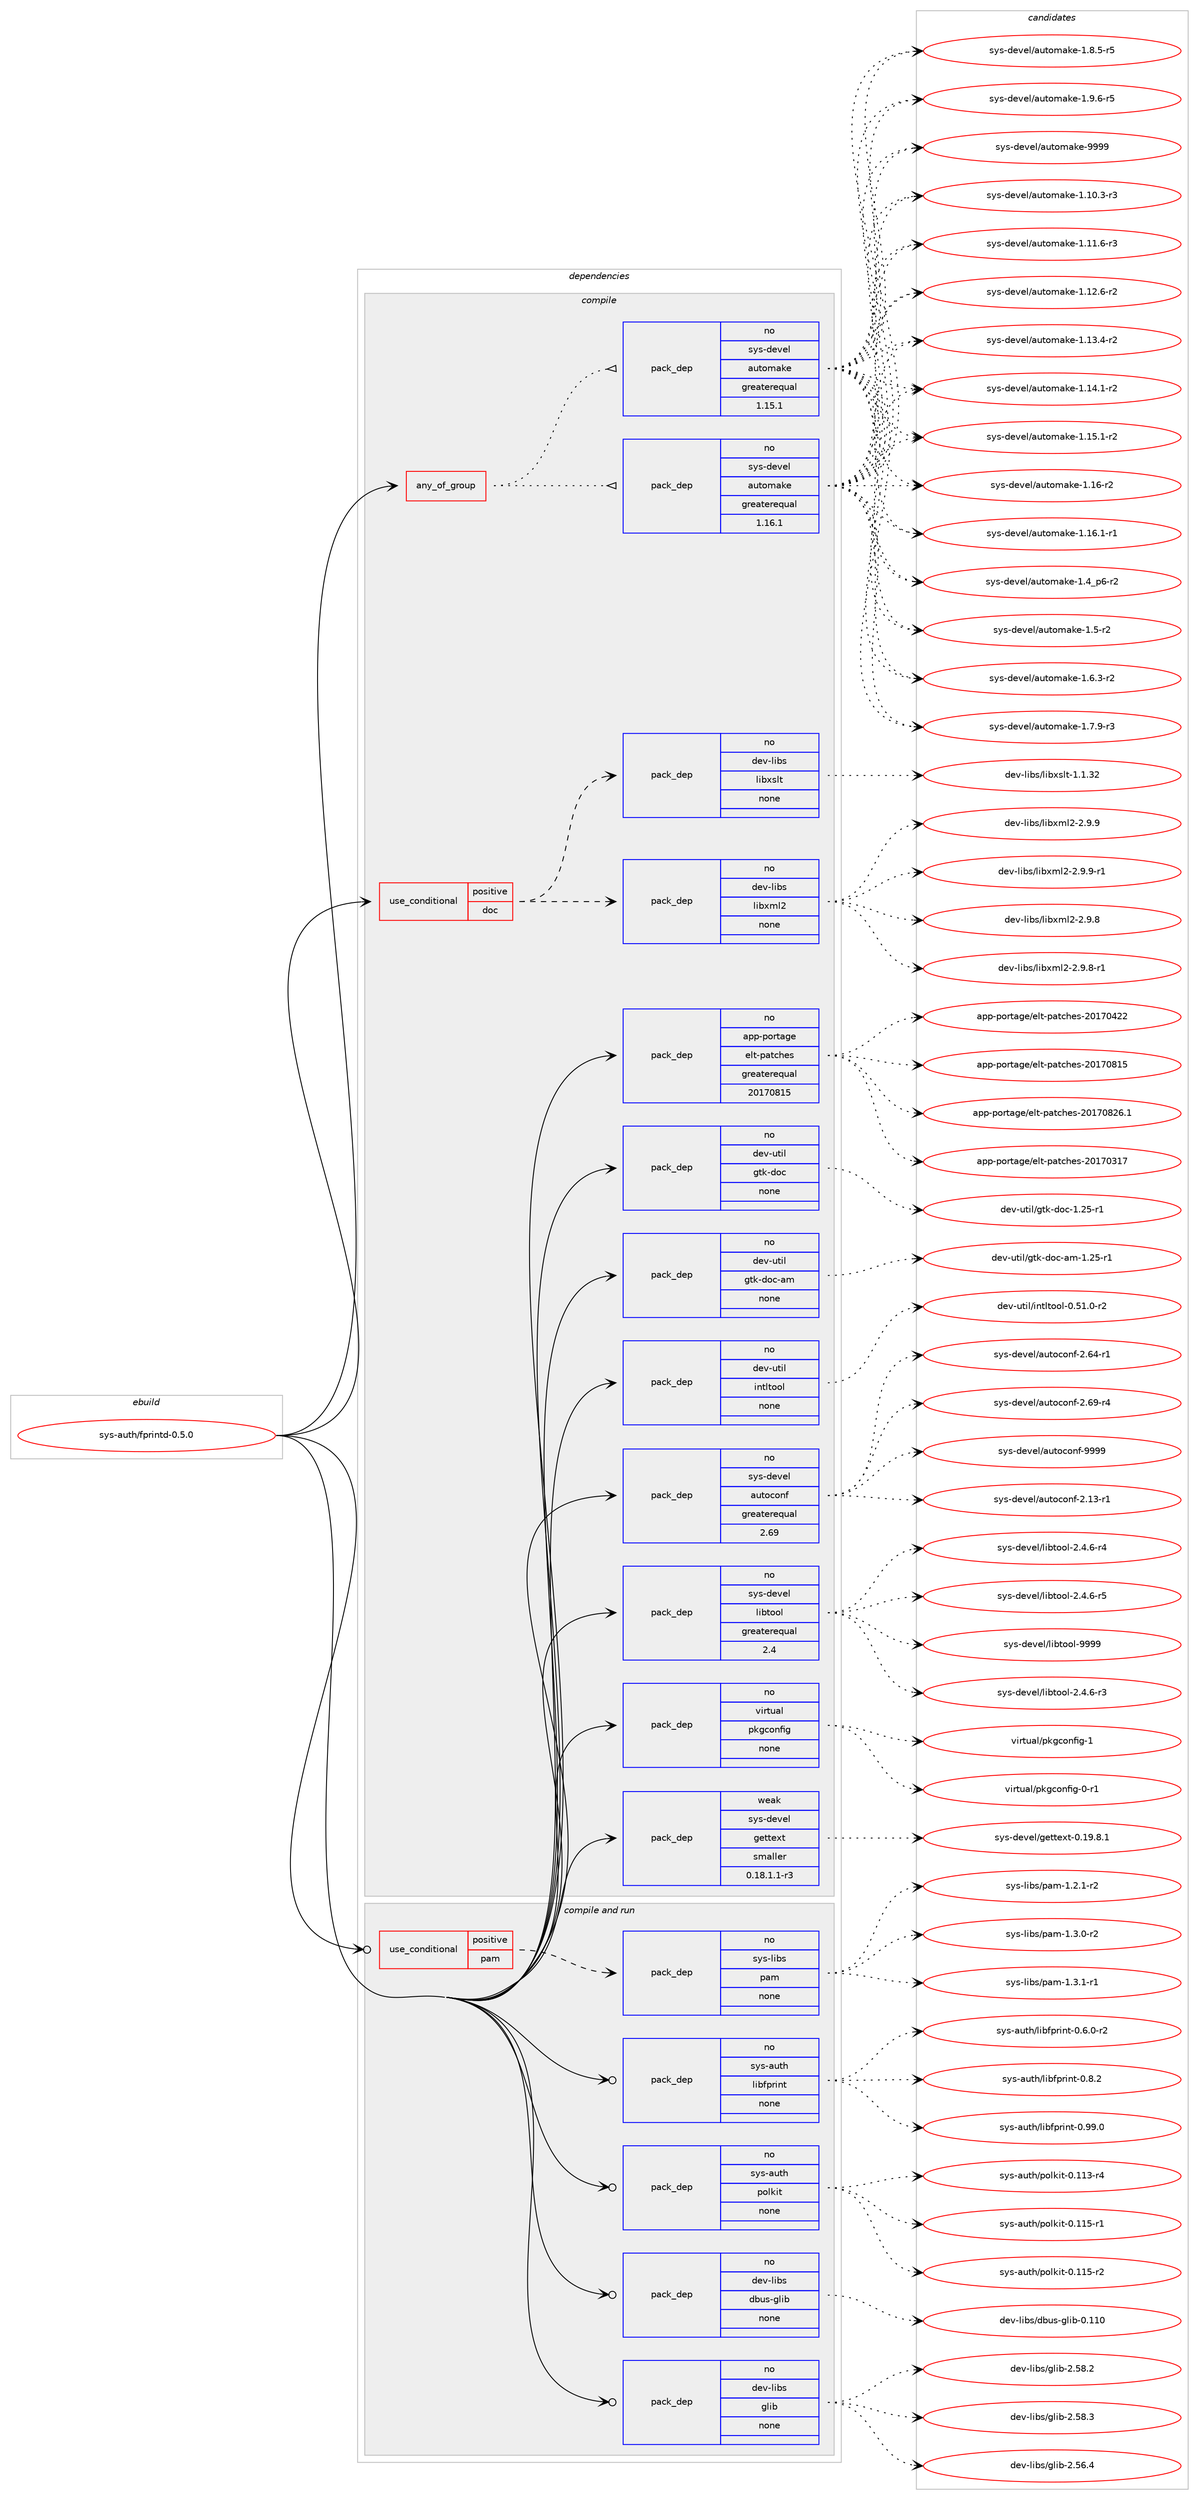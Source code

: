 digraph prolog {

# *************
# Graph options
# *************

newrank=true;
concentrate=true;
compound=true;
graph [rankdir=LR,fontname=Helvetica,fontsize=10,ranksep=1.5];#, ranksep=2.5, nodesep=0.2];
edge  [arrowhead=vee];
node  [fontname=Helvetica,fontsize=10];

# **********
# The ebuild
# **********

subgraph cluster_leftcol {
color=gray;
rank=same;
label=<<i>ebuild</i>>;
id [label="sys-auth/fprintd-0.5.0", color=red, width=4, href="../sys-auth/fprintd-0.5.0.svg"];
}

# ****************
# The dependencies
# ****************

subgraph cluster_midcol {
color=gray;
label=<<i>dependencies</i>>;
subgraph cluster_compile {
fillcolor="#eeeeee";
style=filled;
label=<<i>compile</i>>;
subgraph any27208 {
dependency1716540 [label=<<TABLE BORDER="0" CELLBORDER="1" CELLSPACING="0" CELLPADDING="4"><TR><TD CELLPADDING="10">any_of_group</TD></TR></TABLE>>, shape=none, color=red];subgraph pack1230788 {
dependency1716541 [label=<<TABLE BORDER="0" CELLBORDER="1" CELLSPACING="0" CELLPADDING="4" WIDTH="220"><TR><TD ROWSPAN="6" CELLPADDING="30">pack_dep</TD></TR><TR><TD WIDTH="110">no</TD></TR><TR><TD>sys-devel</TD></TR><TR><TD>automake</TD></TR><TR><TD>greaterequal</TD></TR><TR><TD>1.16.1</TD></TR></TABLE>>, shape=none, color=blue];
}
dependency1716540:e -> dependency1716541:w [weight=20,style="dotted",arrowhead="oinv"];
subgraph pack1230789 {
dependency1716542 [label=<<TABLE BORDER="0" CELLBORDER="1" CELLSPACING="0" CELLPADDING="4" WIDTH="220"><TR><TD ROWSPAN="6" CELLPADDING="30">pack_dep</TD></TR><TR><TD WIDTH="110">no</TD></TR><TR><TD>sys-devel</TD></TR><TR><TD>automake</TD></TR><TR><TD>greaterequal</TD></TR><TR><TD>1.15.1</TD></TR></TABLE>>, shape=none, color=blue];
}
dependency1716540:e -> dependency1716542:w [weight=20,style="dotted",arrowhead="oinv"];
}
id:e -> dependency1716540:w [weight=20,style="solid",arrowhead="vee"];
subgraph cond457667 {
dependency1716543 [label=<<TABLE BORDER="0" CELLBORDER="1" CELLSPACING="0" CELLPADDING="4"><TR><TD ROWSPAN="3" CELLPADDING="10">use_conditional</TD></TR><TR><TD>positive</TD></TR><TR><TD>doc</TD></TR></TABLE>>, shape=none, color=red];
subgraph pack1230790 {
dependency1716544 [label=<<TABLE BORDER="0" CELLBORDER="1" CELLSPACING="0" CELLPADDING="4" WIDTH="220"><TR><TD ROWSPAN="6" CELLPADDING="30">pack_dep</TD></TR><TR><TD WIDTH="110">no</TD></TR><TR><TD>dev-libs</TD></TR><TR><TD>libxml2</TD></TR><TR><TD>none</TD></TR><TR><TD></TD></TR></TABLE>>, shape=none, color=blue];
}
dependency1716543:e -> dependency1716544:w [weight=20,style="dashed",arrowhead="vee"];
subgraph pack1230791 {
dependency1716545 [label=<<TABLE BORDER="0" CELLBORDER="1" CELLSPACING="0" CELLPADDING="4" WIDTH="220"><TR><TD ROWSPAN="6" CELLPADDING="30">pack_dep</TD></TR><TR><TD WIDTH="110">no</TD></TR><TR><TD>dev-libs</TD></TR><TR><TD>libxslt</TD></TR><TR><TD>none</TD></TR><TR><TD></TD></TR></TABLE>>, shape=none, color=blue];
}
dependency1716543:e -> dependency1716545:w [weight=20,style="dashed",arrowhead="vee"];
}
id:e -> dependency1716543:w [weight=20,style="solid",arrowhead="vee"];
subgraph pack1230792 {
dependency1716546 [label=<<TABLE BORDER="0" CELLBORDER="1" CELLSPACING="0" CELLPADDING="4" WIDTH="220"><TR><TD ROWSPAN="6" CELLPADDING="30">pack_dep</TD></TR><TR><TD WIDTH="110">no</TD></TR><TR><TD>app-portage</TD></TR><TR><TD>elt-patches</TD></TR><TR><TD>greaterequal</TD></TR><TR><TD>20170815</TD></TR></TABLE>>, shape=none, color=blue];
}
id:e -> dependency1716546:w [weight=20,style="solid",arrowhead="vee"];
subgraph pack1230793 {
dependency1716547 [label=<<TABLE BORDER="0" CELLBORDER="1" CELLSPACING="0" CELLPADDING="4" WIDTH="220"><TR><TD ROWSPAN="6" CELLPADDING="30">pack_dep</TD></TR><TR><TD WIDTH="110">no</TD></TR><TR><TD>dev-util</TD></TR><TR><TD>gtk-doc</TD></TR><TR><TD>none</TD></TR><TR><TD></TD></TR></TABLE>>, shape=none, color=blue];
}
id:e -> dependency1716547:w [weight=20,style="solid",arrowhead="vee"];
subgraph pack1230794 {
dependency1716548 [label=<<TABLE BORDER="0" CELLBORDER="1" CELLSPACING="0" CELLPADDING="4" WIDTH="220"><TR><TD ROWSPAN="6" CELLPADDING="30">pack_dep</TD></TR><TR><TD WIDTH="110">no</TD></TR><TR><TD>dev-util</TD></TR><TR><TD>gtk-doc-am</TD></TR><TR><TD>none</TD></TR><TR><TD></TD></TR></TABLE>>, shape=none, color=blue];
}
id:e -> dependency1716548:w [weight=20,style="solid",arrowhead="vee"];
subgraph pack1230795 {
dependency1716549 [label=<<TABLE BORDER="0" CELLBORDER="1" CELLSPACING="0" CELLPADDING="4" WIDTH="220"><TR><TD ROWSPAN="6" CELLPADDING="30">pack_dep</TD></TR><TR><TD WIDTH="110">no</TD></TR><TR><TD>dev-util</TD></TR><TR><TD>intltool</TD></TR><TR><TD>none</TD></TR><TR><TD></TD></TR></TABLE>>, shape=none, color=blue];
}
id:e -> dependency1716549:w [weight=20,style="solid",arrowhead="vee"];
subgraph pack1230796 {
dependency1716550 [label=<<TABLE BORDER="0" CELLBORDER="1" CELLSPACING="0" CELLPADDING="4" WIDTH="220"><TR><TD ROWSPAN="6" CELLPADDING="30">pack_dep</TD></TR><TR><TD WIDTH="110">no</TD></TR><TR><TD>sys-devel</TD></TR><TR><TD>autoconf</TD></TR><TR><TD>greaterequal</TD></TR><TR><TD>2.69</TD></TR></TABLE>>, shape=none, color=blue];
}
id:e -> dependency1716550:w [weight=20,style="solid",arrowhead="vee"];
subgraph pack1230797 {
dependency1716551 [label=<<TABLE BORDER="0" CELLBORDER="1" CELLSPACING="0" CELLPADDING="4" WIDTH="220"><TR><TD ROWSPAN="6" CELLPADDING="30">pack_dep</TD></TR><TR><TD WIDTH="110">no</TD></TR><TR><TD>sys-devel</TD></TR><TR><TD>libtool</TD></TR><TR><TD>greaterequal</TD></TR><TR><TD>2.4</TD></TR></TABLE>>, shape=none, color=blue];
}
id:e -> dependency1716551:w [weight=20,style="solid",arrowhead="vee"];
subgraph pack1230798 {
dependency1716552 [label=<<TABLE BORDER="0" CELLBORDER="1" CELLSPACING="0" CELLPADDING="4" WIDTH="220"><TR><TD ROWSPAN="6" CELLPADDING="30">pack_dep</TD></TR><TR><TD WIDTH="110">no</TD></TR><TR><TD>virtual</TD></TR><TR><TD>pkgconfig</TD></TR><TR><TD>none</TD></TR><TR><TD></TD></TR></TABLE>>, shape=none, color=blue];
}
id:e -> dependency1716552:w [weight=20,style="solid",arrowhead="vee"];
subgraph pack1230799 {
dependency1716553 [label=<<TABLE BORDER="0" CELLBORDER="1" CELLSPACING="0" CELLPADDING="4" WIDTH="220"><TR><TD ROWSPAN="6" CELLPADDING="30">pack_dep</TD></TR><TR><TD WIDTH="110">weak</TD></TR><TR><TD>sys-devel</TD></TR><TR><TD>gettext</TD></TR><TR><TD>smaller</TD></TR><TR><TD>0.18.1.1-r3</TD></TR></TABLE>>, shape=none, color=blue];
}
id:e -> dependency1716553:w [weight=20,style="solid",arrowhead="vee"];
}
subgraph cluster_compileandrun {
fillcolor="#eeeeee";
style=filled;
label=<<i>compile and run</i>>;
subgraph cond457668 {
dependency1716554 [label=<<TABLE BORDER="0" CELLBORDER="1" CELLSPACING="0" CELLPADDING="4"><TR><TD ROWSPAN="3" CELLPADDING="10">use_conditional</TD></TR><TR><TD>positive</TD></TR><TR><TD>pam</TD></TR></TABLE>>, shape=none, color=red];
subgraph pack1230800 {
dependency1716555 [label=<<TABLE BORDER="0" CELLBORDER="1" CELLSPACING="0" CELLPADDING="4" WIDTH="220"><TR><TD ROWSPAN="6" CELLPADDING="30">pack_dep</TD></TR><TR><TD WIDTH="110">no</TD></TR><TR><TD>sys-libs</TD></TR><TR><TD>pam</TD></TR><TR><TD>none</TD></TR><TR><TD></TD></TR></TABLE>>, shape=none, color=blue];
}
dependency1716554:e -> dependency1716555:w [weight=20,style="dashed",arrowhead="vee"];
}
id:e -> dependency1716554:w [weight=20,style="solid",arrowhead="odotvee"];
subgraph pack1230801 {
dependency1716556 [label=<<TABLE BORDER="0" CELLBORDER="1" CELLSPACING="0" CELLPADDING="4" WIDTH="220"><TR><TD ROWSPAN="6" CELLPADDING="30">pack_dep</TD></TR><TR><TD WIDTH="110">no</TD></TR><TR><TD>dev-libs</TD></TR><TR><TD>dbus-glib</TD></TR><TR><TD>none</TD></TR><TR><TD></TD></TR></TABLE>>, shape=none, color=blue];
}
id:e -> dependency1716556:w [weight=20,style="solid",arrowhead="odotvee"];
subgraph pack1230802 {
dependency1716557 [label=<<TABLE BORDER="0" CELLBORDER="1" CELLSPACING="0" CELLPADDING="4" WIDTH="220"><TR><TD ROWSPAN="6" CELLPADDING="30">pack_dep</TD></TR><TR><TD WIDTH="110">no</TD></TR><TR><TD>dev-libs</TD></TR><TR><TD>glib</TD></TR><TR><TD>none</TD></TR><TR><TD></TD></TR></TABLE>>, shape=none, color=blue];
}
id:e -> dependency1716557:w [weight=20,style="solid",arrowhead="odotvee"];
subgraph pack1230803 {
dependency1716558 [label=<<TABLE BORDER="0" CELLBORDER="1" CELLSPACING="0" CELLPADDING="4" WIDTH="220"><TR><TD ROWSPAN="6" CELLPADDING="30">pack_dep</TD></TR><TR><TD WIDTH="110">no</TD></TR><TR><TD>sys-auth</TD></TR><TR><TD>libfprint</TD></TR><TR><TD>none</TD></TR><TR><TD></TD></TR></TABLE>>, shape=none, color=blue];
}
id:e -> dependency1716558:w [weight=20,style="solid",arrowhead="odotvee"];
subgraph pack1230804 {
dependency1716559 [label=<<TABLE BORDER="0" CELLBORDER="1" CELLSPACING="0" CELLPADDING="4" WIDTH="220"><TR><TD ROWSPAN="6" CELLPADDING="30">pack_dep</TD></TR><TR><TD WIDTH="110">no</TD></TR><TR><TD>sys-auth</TD></TR><TR><TD>polkit</TD></TR><TR><TD>none</TD></TR><TR><TD></TD></TR></TABLE>>, shape=none, color=blue];
}
id:e -> dependency1716559:w [weight=20,style="solid",arrowhead="odotvee"];
}
subgraph cluster_run {
fillcolor="#eeeeee";
style=filled;
label=<<i>run</i>>;
}
}

# **************
# The candidates
# **************

subgraph cluster_choices {
rank=same;
color=gray;
label=<<i>candidates</i>>;

subgraph choice1230788 {
color=black;
nodesep=1;
choice11512111545100101118101108479711711611110997107101454946494846514511451 [label="sys-devel/automake-1.10.3-r3", color=red, width=4,href="../sys-devel/automake-1.10.3-r3.svg"];
choice11512111545100101118101108479711711611110997107101454946494946544511451 [label="sys-devel/automake-1.11.6-r3", color=red, width=4,href="../sys-devel/automake-1.11.6-r3.svg"];
choice11512111545100101118101108479711711611110997107101454946495046544511450 [label="sys-devel/automake-1.12.6-r2", color=red, width=4,href="../sys-devel/automake-1.12.6-r2.svg"];
choice11512111545100101118101108479711711611110997107101454946495146524511450 [label="sys-devel/automake-1.13.4-r2", color=red, width=4,href="../sys-devel/automake-1.13.4-r2.svg"];
choice11512111545100101118101108479711711611110997107101454946495246494511450 [label="sys-devel/automake-1.14.1-r2", color=red, width=4,href="../sys-devel/automake-1.14.1-r2.svg"];
choice11512111545100101118101108479711711611110997107101454946495346494511450 [label="sys-devel/automake-1.15.1-r2", color=red, width=4,href="../sys-devel/automake-1.15.1-r2.svg"];
choice1151211154510010111810110847971171161111099710710145494649544511450 [label="sys-devel/automake-1.16-r2", color=red, width=4,href="../sys-devel/automake-1.16-r2.svg"];
choice11512111545100101118101108479711711611110997107101454946495446494511449 [label="sys-devel/automake-1.16.1-r1", color=red, width=4,href="../sys-devel/automake-1.16.1-r1.svg"];
choice115121115451001011181011084797117116111109971071014549465295112544511450 [label="sys-devel/automake-1.4_p6-r2", color=red, width=4,href="../sys-devel/automake-1.4_p6-r2.svg"];
choice11512111545100101118101108479711711611110997107101454946534511450 [label="sys-devel/automake-1.5-r2", color=red, width=4,href="../sys-devel/automake-1.5-r2.svg"];
choice115121115451001011181011084797117116111109971071014549465446514511450 [label="sys-devel/automake-1.6.3-r2", color=red, width=4,href="../sys-devel/automake-1.6.3-r2.svg"];
choice115121115451001011181011084797117116111109971071014549465546574511451 [label="sys-devel/automake-1.7.9-r3", color=red, width=4,href="../sys-devel/automake-1.7.9-r3.svg"];
choice115121115451001011181011084797117116111109971071014549465646534511453 [label="sys-devel/automake-1.8.5-r5", color=red, width=4,href="../sys-devel/automake-1.8.5-r5.svg"];
choice115121115451001011181011084797117116111109971071014549465746544511453 [label="sys-devel/automake-1.9.6-r5", color=red, width=4,href="../sys-devel/automake-1.9.6-r5.svg"];
choice115121115451001011181011084797117116111109971071014557575757 [label="sys-devel/automake-9999", color=red, width=4,href="../sys-devel/automake-9999.svg"];
dependency1716541:e -> choice11512111545100101118101108479711711611110997107101454946494846514511451:w [style=dotted,weight="100"];
dependency1716541:e -> choice11512111545100101118101108479711711611110997107101454946494946544511451:w [style=dotted,weight="100"];
dependency1716541:e -> choice11512111545100101118101108479711711611110997107101454946495046544511450:w [style=dotted,weight="100"];
dependency1716541:e -> choice11512111545100101118101108479711711611110997107101454946495146524511450:w [style=dotted,weight="100"];
dependency1716541:e -> choice11512111545100101118101108479711711611110997107101454946495246494511450:w [style=dotted,weight="100"];
dependency1716541:e -> choice11512111545100101118101108479711711611110997107101454946495346494511450:w [style=dotted,weight="100"];
dependency1716541:e -> choice1151211154510010111810110847971171161111099710710145494649544511450:w [style=dotted,weight="100"];
dependency1716541:e -> choice11512111545100101118101108479711711611110997107101454946495446494511449:w [style=dotted,weight="100"];
dependency1716541:e -> choice115121115451001011181011084797117116111109971071014549465295112544511450:w [style=dotted,weight="100"];
dependency1716541:e -> choice11512111545100101118101108479711711611110997107101454946534511450:w [style=dotted,weight="100"];
dependency1716541:e -> choice115121115451001011181011084797117116111109971071014549465446514511450:w [style=dotted,weight="100"];
dependency1716541:e -> choice115121115451001011181011084797117116111109971071014549465546574511451:w [style=dotted,weight="100"];
dependency1716541:e -> choice115121115451001011181011084797117116111109971071014549465646534511453:w [style=dotted,weight="100"];
dependency1716541:e -> choice115121115451001011181011084797117116111109971071014549465746544511453:w [style=dotted,weight="100"];
dependency1716541:e -> choice115121115451001011181011084797117116111109971071014557575757:w [style=dotted,weight="100"];
}
subgraph choice1230789 {
color=black;
nodesep=1;
choice11512111545100101118101108479711711611110997107101454946494846514511451 [label="sys-devel/automake-1.10.3-r3", color=red, width=4,href="../sys-devel/automake-1.10.3-r3.svg"];
choice11512111545100101118101108479711711611110997107101454946494946544511451 [label="sys-devel/automake-1.11.6-r3", color=red, width=4,href="../sys-devel/automake-1.11.6-r3.svg"];
choice11512111545100101118101108479711711611110997107101454946495046544511450 [label="sys-devel/automake-1.12.6-r2", color=red, width=4,href="../sys-devel/automake-1.12.6-r2.svg"];
choice11512111545100101118101108479711711611110997107101454946495146524511450 [label="sys-devel/automake-1.13.4-r2", color=red, width=4,href="../sys-devel/automake-1.13.4-r2.svg"];
choice11512111545100101118101108479711711611110997107101454946495246494511450 [label="sys-devel/automake-1.14.1-r2", color=red, width=4,href="../sys-devel/automake-1.14.1-r2.svg"];
choice11512111545100101118101108479711711611110997107101454946495346494511450 [label="sys-devel/automake-1.15.1-r2", color=red, width=4,href="../sys-devel/automake-1.15.1-r2.svg"];
choice1151211154510010111810110847971171161111099710710145494649544511450 [label="sys-devel/automake-1.16-r2", color=red, width=4,href="../sys-devel/automake-1.16-r2.svg"];
choice11512111545100101118101108479711711611110997107101454946495446494511449 [label="sys-devel/automake-1.16.1-r1", color=red, width=4,href="../sys-devel/automake-1.16.1-r1.svg"];
choice115121115451001011181011084797117116111109971071014549465295112544511450 [label="sys-devel/automake-1.4_p6-r2", color=red, width=4,href="../sys-devel/automake-1.4_p6-r2.svg"];
choice11512111545100101118101108479711711611110997107101454946534511450 [label="sys-devel/automake-1.5-r2", color=red, width=4,href="../sys-devel/automake-1.5-r2.svg"];
choice115121115451001011181011084797117116111109971071014549465446514511450 [label="sys-devel/automake-1.6.3-r2", color=red, width=4,href="../sys-devel/automake-1.6.3-r2.svg"];
choice115121115451001011181011084797117116111109971071014549465546574511451 [label="sys-devel/automake-1.7.9-r3", color=red, width=4,href="../sys-devel/automake-1.7.9-r3.svg"];
choice115121115451001011181011084797117116111109971071014549465646534511453 [label="sys-devel/automake-1.8.5-r5", color=red, width=4,href="../sys-devel/automake-1.8.5-r5.svg"];
choice115121115451001011181011084797117116111109971071014549465746544511453 [label="sys-devel/automake-1.9.6-r5", color=red, width=4,href="../sys-devel/automake-1.9.6-r5.svg"];
choice115121115451001011181011084797117116111109971071014557575757 [label="sys-devel/automake-9999", color=red, width=4,href="../sys-devel/automake-9999.svg"];
dependency1716542:e -> choice11512111545100101118101108479711711611110997107101454946494846514511451:w [style=dotted,weight="100"];
dependency1716542:e -> choice11512111545100101118101108479711711611110997107101454946494946544511451:w [style=dotted,weight="100"];
dependency1716542:e -> choice11512111545100101118101108479711711611110997107101454946495046544511450:w [style=dotted,weight="100"];
dependency1716542:e -> choice11512111545100101118101108479711711611110997107101454946495146524511450:w [style=dotted,weight="100"];
dependency1716542:e -> choice11512111545100101118101108479711711611110997107101454946495246494511450:w [style=dotted,weight="100"];
dependency1716542:e -> choice11512111545100101118101108479711711611110997107101454946495346494511450:w [style=dotted,weight="100"];
dependency1716542:e -> choice1151211154510010111810110847971171161111099710710145494649544511450:w [style=dotted,weight="100"];
dependency1716542:e -> choice11512111545100101118101108479711711611110997107101454946495446494511449:w [style=dotted,weight="100"];
dependency1716542:e -> choice115121115451001011181011084797117116111109971071014549465295112544511450:w [style=dotted,weight="100"];
dependency1716542:e -> choice11512111545100101118101108479711711611110997107101454946534511450:w [style=dotted,weight="100"];
dependency1716542:e -> choice115121115451001011181011084797117116111109971071014549465446514511450:w [style=dotted,weight="100"];
dependency1716542:e -> choice115121115451001011181011084797117116111109971071014549465546574511451:w [style=dotted,weight="100"];
dependency1716542:e -> choice115121115451001011181011084797117116111109971071014549465646534511453:w [style=dotted,weight="100"];
dependency1716542:e -> choice115121115451001011181011084797117116111109971071014549465746544511453:w [style=dotted,weight="100"];
dependency1716542:e -> choice115121115451001011181011084797117116111109971071014557575757:w [style=dotted,weight="100"];
}
subgraph choice1230790 {
color=black;
nodesep=1;
choice1001011184510810598115471081059812010910850455046574656 [label="dev-libs/libxml2-2.9.8", color=red, width=4,href="../dev-libs/libxml2-2.9.8.svg"];
choice10010111845108105981154710810598120109108504550465746564511449 [label="dev-libs/libxml2-2.9.8-r1", color=red, width=4,href="../dev-libs/libxml2-2.9.8-r1.svg"];
choice1001011184510810598115471081059812010910850455046574657 [label="dev-libs/libxml2-2.9.9", color=red, width=4,href="../dev-libs/libxml2-2.9.9.svg"];
choice10010111845108105981154710810598120109108504550465746574511449 [label="dev-libs/libxml2-2.9.9-r1", color=red, width=4,href="../dev-libs/libxml2-2.9.9-r1.svg"];
dependency1716544:e -> choice1001011184510810598115471081059812010910850455046574656:w [style=dotted,weight="100"];
dependency1716544:e -> choice10010111845108105981154710810598120109108504550465746564511449:w [style=dotted,weight="100"];
dependency1716544:e -> choice1001011184510810598115471081059812010910850455046574657:w [style=dotted,weight="100"];
dependency1716544:e -> choice10010111845108105981154710810598120109108504550465746574511449:w [style=dotted,weight="100"];
}
subgraph choice1230791 {
color=black;
nodesep=1;
choice1001011184510810598115471081059812011510811645494649465150 [label="dev-libs/libxslt-1.1.32", color=red, width=4,href="../dev-libs/libxslt-1.1.32.svg"];
dependency1716545:e -> choice1001011184510810598115471081059812011510811645494649465150:w [style=dotted,weight="100"];
}
subgraph choice1230792 {
color=black;
nodesep=1;
choice97112112451121111141169710310147101108116451129711699104101115455048495548514955 [label="app-portage/elt-patches-20170317", color=red, width=4,href="../app-portage/elt-patches-20170317.svg"];
choice97112112451121111141169710310147101108116451129711699104101115455048495548525050 [label="app-portage/elt-patches-20170422", color=red, width=4,href="../app-portage/elt-patches-20170422.svg"];
choice97112112451121111141169710310147101108116451129711699104101115455048495548564953 [label="app-portage/elt-patches-20170815", color=red, width=4,href="../app-portage/elt-patches-20170815.svg"];
choice971121124511211111411697103101471011081164511297116991041011154550484955485650544649 [label="app-portage/elt-patches-20170826.1", color=red, width=4,href="../app-portage/elt-patches-20170826.1.svg"];
dependency1716546:e -> choice97112112451121111141169710310147101108116451129711699104101115455048495548514955:w [style=dotted,weight="100"];
dependency1716546:e -> choice97112112451121111141169710310147101108116451129711699104101115455048495548525050:w [style=dotted,weight="100"];
dependency1716546:e -> choice97112112451121111141169710310147101108116451129711699104101115455048495548564953:w [style=dotted,weight="100"];
dependency1716546:e -> choice971121124511211111411697103101471011081164511297116991041011154550484955485650544649:w [style=dotted,weight="100"];
}
subgraph choice1230793 {
color=black;
nodesep=1;
choice1001011184511711610510847103116107451001119945494650534511449 [label="dev-util/gtk-doc-1.25-r1", color=red, width=4,href="../dev-util/gtk-doc-1.25-r1.svg"];
dependency1716547:e -> choice1001011184511711610510847103116107451001119945494650534511449:w [style=dotted,weight="100"];
}
subgraph choice1230794 {
color=black;
nodesep=1;
choice10010111845117116105108471031161074510011199459710945494650534511449 [label="dev-util/gtk-doc-am-1.25-r1", color=red, width=4,href="../dev-util/gtk-doc-am-1.25-r1.svg"];
dependency1716548:e -> choice10010111845117116105108471031161074510011199459710945494650534511449:w [style=dotted,weight="100"];
}
subgraph choice1230795 {
color=black;
nodesep=1;
choice1001011184511711610510847105110116108116111111108454846534946484511450 [label="dev-util/intltool-0.51.0-r2", color=red, width=4,href="../dev-util/intltool-0.51.0-r2.svg"];
dependency1716549:e -> choice1001011184511711610510847105110116108116111111108454846534946484511450:w [style=dotted,weight="100"];
}
subgraph choice1230796 {
color=black;
nodesep=1;
choice1151211154510010111810110847971171161119911111010245504649514511449 [label="sys-devel/autoconf-2.13-r1", color=red, width=4,href="../sys-devel/autoconf-2.13-r1.svg"];
choice1151211154510010111810110847971171161119911111010245504654524511449 [label="sys-devel/autoconf-2.64-r1", color=red, width=4,href="../sys-devel/autoconf-2.64-r1.svg"];
choice1151211154510010111810110847971171161119911111010245504654574511452 [label="sys-devel/autoconf-2.69-r4", color=red, width=4,href="../sys-devel/autoconf-2.69-r4.svg"];
choice115121115451001011181011084797117116111991111101024557575757 [label="sys-devel/autoconf-9999", color=red, width=4,href="../sys-devel/autoconf-9999.svg"];
dependency1716550:e -> choice1151211154510010111810110847971171161119911111010245504649514511449:w [style=dotted,weight="100"];
dependency1716550:e -> choice1151211154510010111810110847971171161119911111010245504654524511449:w [style=dotted,weight="100"];
dependency1716550:e -> choice1151211154510010111810110847971171161119911111010245504654574511452:w [style=dotted,weight="100"];
dependency1716550:e -> choice115121115451001011181011084797117116111991111101024557575757:w [style=dotted,weight="100"];
}
subgraph choice1230797 {
color=black;
nodesep=1;
choice1151211154510010111810110847108105981161111111084550465246544511451 [label="sys-devel/libtool-2.4.6-r3", color=red, width=4,href="../sys-devel/libtool-2.4.6-r3.svg"];
choice1151211154510010111810110847108105981161111111084550465246544511452 [label="sys-devel/libtool-2.4.6-r4", color=red, width=4,href="../sys-devel/libtool-2.4.6-r4.svg"];
choice1151211154510010111810110847108105981161111111084550465246544511453 [label="sys-devel/libtool-2.4.6-r5", color=red, width=4,href="../sys-devel/libtool-2.4.6-r5.svg"];
choice1151211154510010111810110847108105981161111111084557575757 [label="sys-devel/libtool-9999", color=red, width=4,href="../sys-devel/libtool-9999.svg"];
dependency1716551:e -> choice1151211154510010111810110847108105981161111111084550465246544511451:w [style=dotted,weight="100"];
dependency1716551:e -> choice1151211154510010111810110847108105981161111111084550465246544511452:w [style=dotted,weight="100"];
dependency1716551:e -> choice1151211154510010111810110847108105981161111111084550465246544511453:w [style=dotted,weight="100"];
dependency1716551:e -> choice1151211154510010111810110847108105981161111111084557575757:w [style=dotted,weight="100"];
}
subgraph choice1230798 {
color=black;
nodesep=1;
choice11810511411611797108471121071039911111010210510345484511449 [label="virtual/pkgconfig-0-r1", color=red, width=4,href="../virtual/pkgconfig-0-r1.svg"];
choice1181051141161179710847112107103991111101021051034549 [label="virtual/pkgconfig-1", color=red, width=4,href="../virtual/pkgconfig-1.svg"];
dependency1716552:e -> choice11810511411611797108471121071039911111010210510345484511449:w [style=dotted,weight="100"];
dependency1716552:e -> choice1181051141161179710847112107103991111101021051034549:w [style=dotted,weight="100"];
}
subgraph choice1230799 {
color=black;
nodesep=1;
choice1151211154510010111810110847103101116116101120116454846495746564649 [label="sys-devel/gettext-0.19.8.1", color=red, width=4,href="../sys-devel/gettext-0.19.8.1.svg"];
dependency1716553:e -> choice1151211154510010111810110847103101116116101120116454846495746564649:w [style=dotted,weight="100"];
}
subgraph choice1230800 {
color=black;
nodesep=1;
choice115121115451081059811547112971094549465046494511450 [label="sys-libs/pam-1.2.1-r2", color=red, width=4,href="../sys-libs/pam-1.2.1-r2.svg"];
choice115121115451081059811547112971094549465146484511450 [label="sys-libs/pam-1.3.0-r2", color=red, width=4,href="../sys-libs/pam-1.3.0-r2.svg"];
choice115121115451081059811547112971094549465146494511449 [label="sys-libs/pam-1.3.1-r1", color=red, width=4,href="../sys-libs/pam-1.3.1-r1.svg"];
dependency1716555:e -> choice115121115451081059811547112971094549465046494511450:w [style=dotted,weight="100"];
dependency1716555:e -> choice115121115451081059811547112971094549465146484511450:w [style=dotted,weight="100"];
dependency1716555:e -> choice115121115451081059811547112971094549465146494511449:w [style=dotted,weight="100"];
}
subgraph choice1230801 {
color=black;
nodesep=1;
choice100101118451081059811547100981171154510310810598454846494948 [label="dev-libs/dbus-glib-0.110", color=red, width=4,href="../dev-libs/dbus-glib-0.110.svg"];
dependency1716556:e -> choice100101118451081059811547100981171154510310810598454846494948:w [style=dotted,weight="100"];
}
subgraph choice1230802 {
color=black;
nodesep=1;
choice1001011184510810598115471031081059845504653544652 [label="dev-libs/glib-2.56.4", color=red, width=4,href="../dev-libs/glib-2.56.4.svg"];
choice1001011184510810598115471031081059845504653564650 [label="dev-libs/glib-2.58.2", color=red, width=4,href="../dev-libs/glib-2.58.2.svg"];
choice1001011184510810598115471031081059845504653564651 [label="dev-libs/glib-2.58.3", color=red, width=4,href="../dev-libs/glib-2.58.3.svg"];
dependency1716557:e -> choice1001011184510810598115471031081059845504653544652:w [style=dotted,weight="100"];
dependency1716557:e -> choice1001011184510810598115471031081059845504653564650:w [style=dotted,weight="100"];
dependency1716557:e -> choice1001011184510810598115471031081059845504653564651:w [style=dotted,weight="100"];
}
subgraph choice1230803 {
color=black;
nodesep=1;
choice115121115459711711610447108105981021121141051101164548465446484511450 [label="sys-auth/libfprint-0.6.0-r2", color=red, width=4,href="../sys-auth/libfprint-0.6.0-r2.svg"];
choice11512111545971171161044710810598102112114105110116454846564650 [label="sys-auth/libfprint-0.8.2", color=red, width=4,href="../sys-auth/libfprint-0.8.2.svg"];
choice1151211154597117116104471081059810211211410511011645484657574648 [label="sys-auth/libfprint-0.99.0", color=red, width=4,href="../sys-auth/libfprint-0.99.0.svg"];
dependency1716558:e -> choice115121115459711711610447108105981021121141051101164548465446484511450:w [style=dotted,weight="100"];
dependency1716558:e -> choice11512111545971171161044710810598102112114105110116454846564650:w [style=dotted,weight="100"];
dependency1716558:e -> choice1151211154597117116104471081059810211211410511011645484657574648:w [style=dotted,weight="100"];
}
subgraph choice1230804 {
color=black;
nodesep=1;
choice1151211154597117116104471121111081071051164548464949514511452 [label="sys-auth/polkit-0.113-r4", color=red, width=4,href="../sys-auth/polkit-0.113-r4.svg"];
choice1151211154597117116104471121111081071051164548464949534511449 [label="sys-auth/polkit-0.115-r1", color=red, width=4,href="../sys-auth/polkit-0.115-r1.svg"];
choice1151211154597117116104471121111081071051164548464949534511450 [label="sys-auth/polkit-0.115-r2", color=red, width=4,href="../sys-auth/polkit-0.115-r2.svg"];
dependency1716559:e -> choice1151211154597117116104471121111081071051164548464949514511452:w [style=dotted,weight="100"];
dependency1716559:e -> choice1151211154597117116104471121111081071051164548464949534511449:w [style=dotted,weight="100"];
dependency1716559:e -> choice1151211154597117116104471121111081071051164548464949534511450:w [style=dotted,weight="100"];
}
}

}
